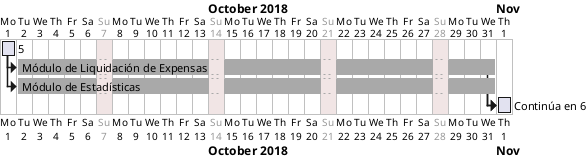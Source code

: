 @startgantt Diagrama de Gantt 6
project starts the 2018/10/01
sunday are closed
[5] lasts 1 days
[Módulo de Liquidación de Expensas] lasts 26 days
[Módulo de Estadísticas]  lasts 26 days

[Módulo de Liquidación de Expensas] starts at [5]'s end
[Módulo de Estadísticas] starts at [5]'s end
[Continúa en 6] starts at [Módulo de Liquidación de Expensas]'s end
[Continúa en 6] starts at [Módulo de Estadísticas]'s end

[Módulo de Liquidación de Expensas] is colored in DarkGrey
[Módulo de Estadísticas] is colored in DarkGrey
@endgantt